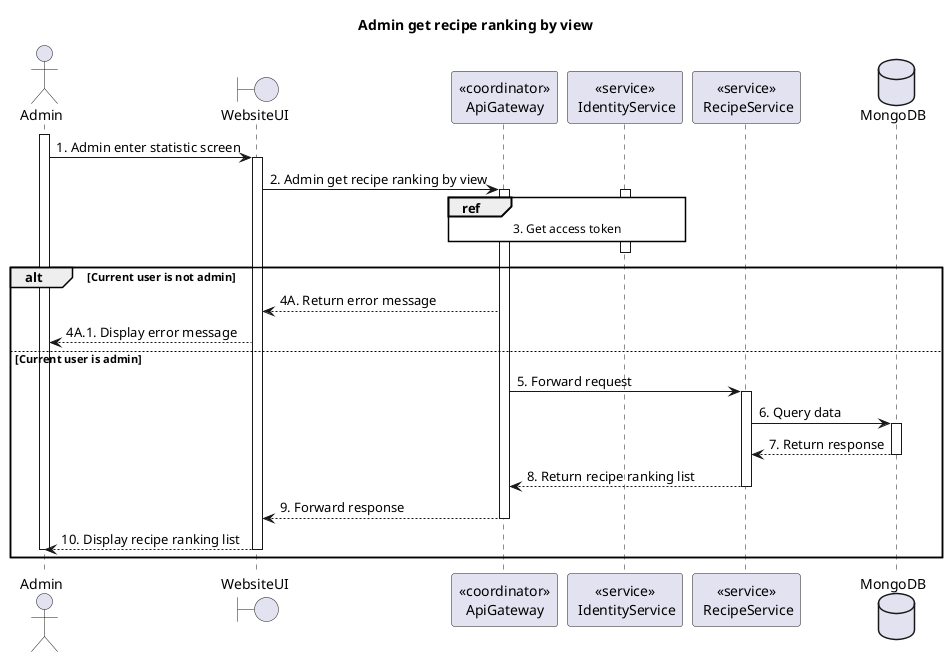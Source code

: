 @startuml Sequence
title "Admin get recipe ranking by view"
' Style section
<style>
  sequenceDiagram {
    reference {
      BackGroundColor white
    }
}
</style>

actor Admin
boundary WebsiteUI
participant "<<coordinator>>\nApiGateway" as ApiGateway
participant "<<service>>\n IdentityService" as IdentityService
participant "<<service>>\n RecipeService" as RecipeService
database MongoDB

activate Admin
Admin -> WebsiteUI++: 1. Admin enter statistic screen
WebsiteUI -> ApiGateway++: 2. Admin get recipe ranking by view

activate IdentityService
ref over ApiGateway, IdentityService: 3. Get access token
ApiGateway -[hidden]-> IdentityService
deactivate IdentityService

alt Current user is not admin
    WebsiteUI <-- ApiGateway: 4A. Return error message
    Admin <-- WebsiteUI: 4A.1. Display error message
else Current user is admin
    ApiGateway -> RecipeService++: 5. Forward request
    RecipeService -> MongoDB++: 6. Query data
    RecipeService <-- MongoDB--: 7. Return response
    ApiGateway <-- RecipeService--: 8. Return recipe ranking list
    WebsiteUI <-- ApiGateway--: 9. Forward response
    Admin <-- WebsiteUI--: 10. Display recipe ranking list
    deactivate Admin
end alt

@enduml